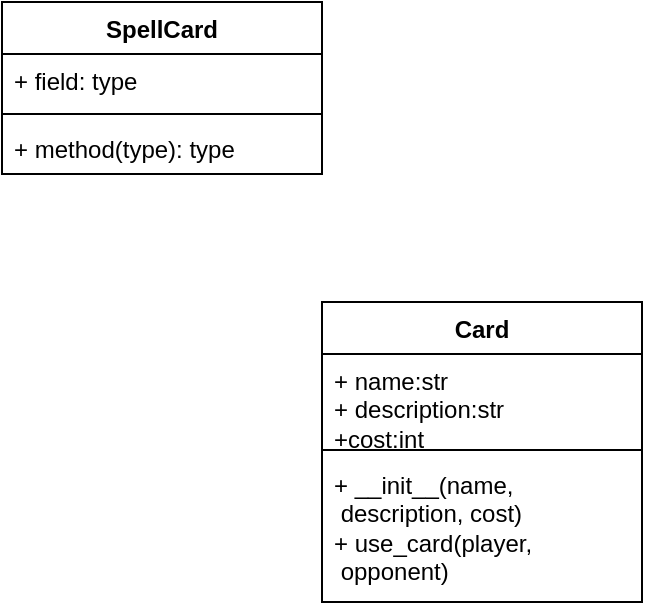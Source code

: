 <mxfile version="24.7.17">
  <diagram name="Page-1" id="fe7XKm-T3SdhIIFN7xKr">
    <mxGraphModel dx="1062" dy="559" grid="1" gridSize="10" guides="1" tooltips="1" connect="1" arrows="1" fold="1" page="1" pageScale="1" pageWidth="850" pageHeight="1100" math="0" shadow="0">
      <root>
        <mxCell id="0" />
        <mxCell id="1" parent="0" />
        <mxCell id="HUMPWqH5aUB_DNh9UotB-1" value="Card" style="swimlane;fontStyle=1;align=center;verticalAlign=top;childLayout=stackLayout;horizontal=1;startSize=26;horizontalStack=0;resizeParent=1;resizeParentMax=0;resizeLast=0;collapsible=1;marginBottom=0;whiteSpace=wrap;html=1;" vertex="1" parent="1">
          <mxGeometry x="290" y="270" width="160" height="150" as="geometry" />
        </mxCell>
        <mxCell id="HUMPWqH5aUB_DNh9UotB-2" value="+ name:str&lt;div&gt;+ description:str&lt;/div&gt;&lt;div&gt;+cost:int&lt;/div&gt;" style="text;strokeColor=none;fillColor=none;align=left;verticalAlign=top;spacingLeft=4;spacingRight=4;overflow=hidden;rotatable=0;points=[[0,0.5],[1,0.5]];portConstraint=eastwest;whiteSpace=wrap;html=1;" vertex="1" parent="HUMPWqH5aUB_DNh9UotB-1">
          <mxGeometry y="26" width="160" height="44" as="geometry" />
        </mxCell>
        <mxCell id="HUMPWqH5aUB_DNh9UotB-3" value="" style="line;strokeWidth=1;fillColor=none;align=left;verticalAlign=middle;spacingTop=-1;spacingLeft=3;spacingRight=3;rotatable=0;labelPosition=right;points=[];portConstraint=eastwest;strokeColor=inherit;" vertex="1" parent="HUMPWqH5aUB_DNh9UotB-1">
          <mxGeometry y="70" width="160" height="8" as="geometry" />
        </mxCell>
        <mxCell id="HUMPWqH5aUB_DNh9UotB-4" value="&lt;span class=&quot;hljs-operator&quot;&gt;+&lt;/span&gt; __init__(name,&amp;nbsp;&lt;br&gt;&amp;nbsp;description, cost)&lt;br&gt;&lt;span class=&quot;hljs-operator&quot;&gt;+&lt;/span&gt; use_card(player,&amp;nbsp;&lt;br&gt;&amp;nbsp;opponent)" style="text;strokeColor=none;fillColor=none;align=left;verticalAlign=top;spacingLeft=4;spacingRight=4;overflow=hidden;rotatable=0;points=[[0,0.5],[1,0.5]];portConstraint=eastwest;whiteSpace=wrap;html=1;" vertex="1" parent="HUMPWqH5aUB_DNh9UotB-1">
          <mxGeometry y="78" width="160" height="72" as="geometry" />
        </mxCell>
        <mxCell id="HUMPWqH5aUB_DNh9UotB-5" value="SpellCard" style="swimlane;fontStyle=1;align=center;verticalAlign=top;childLayout=stackLayout;horizontal=1;startSize=26;horizontalStack=0;resizeParent=1;resizeParentMax=0;resizeLast=0;collapsible=1;marginBottom=0;whiteSpace=wrap;html=1;" vertex="1" parent="1">
          <mxGeometry x="130" y="120" width="160" height="86" as="geometry" />
        </mxCell>
        <mxCell id="HUMPWqH5aUB_DNh9UotB-6" value="+ field: type" style="text;strokeColor=none;fillColor=none;align=left;verticalAlign=top;spacingLeft=4;spacingRight=4;overflow=hidden;rotatable=0;points=[[0,0.5],[1,0.5]];portConstraint=eastwest;whiteSpace=wrap;html=1;" vertex="1" parent="HUMPWqH5aUB_DNh9UotB-5">
          <mxGeometry y="26" width="160" height="26" as="geometry" />
        </mxCell>
        <mxCell id="HUMPWqH5aUB_DNh9UotB-7" value="" style="line;strokeWidth=1;fillColor=none;align=left;verticalAlign=middle;spacingTop=-1;spacingLeft=3;spacingRight=3;rotatable=0;labelPosition=right;points=[];portConstraint=eastwest;strokeColor=inherit;" vertex="1" parent="HUMPWqH5aUB_DNh9UotB-5">
          <mxGeometry y="52" width="160" height="8" as="geometry" />
        </mxCell>
        <mxCell id="HUMPWqH5aUB_DNh9UotB-8" value="+ method(type): type" style="text;strokeColor=none;fillColor=none;align=left;verticalAlign=top;spacingLeft=4;spacingRight=4;overflow=hidden;rotatable=0;points=[[0,0.5],[1,0.5]];portConstraint=eastwest;whiteSpace=wrap;html=1;" vertex="1" parent="HUMPWqH5aUB_DNh9UotB-5">
          <mxGeometry y="60" width="160" height="26" as="geometry" />
        </mxCell>
      </root>
    </mxGraphModel>
  </diagram>
</mxfile>
